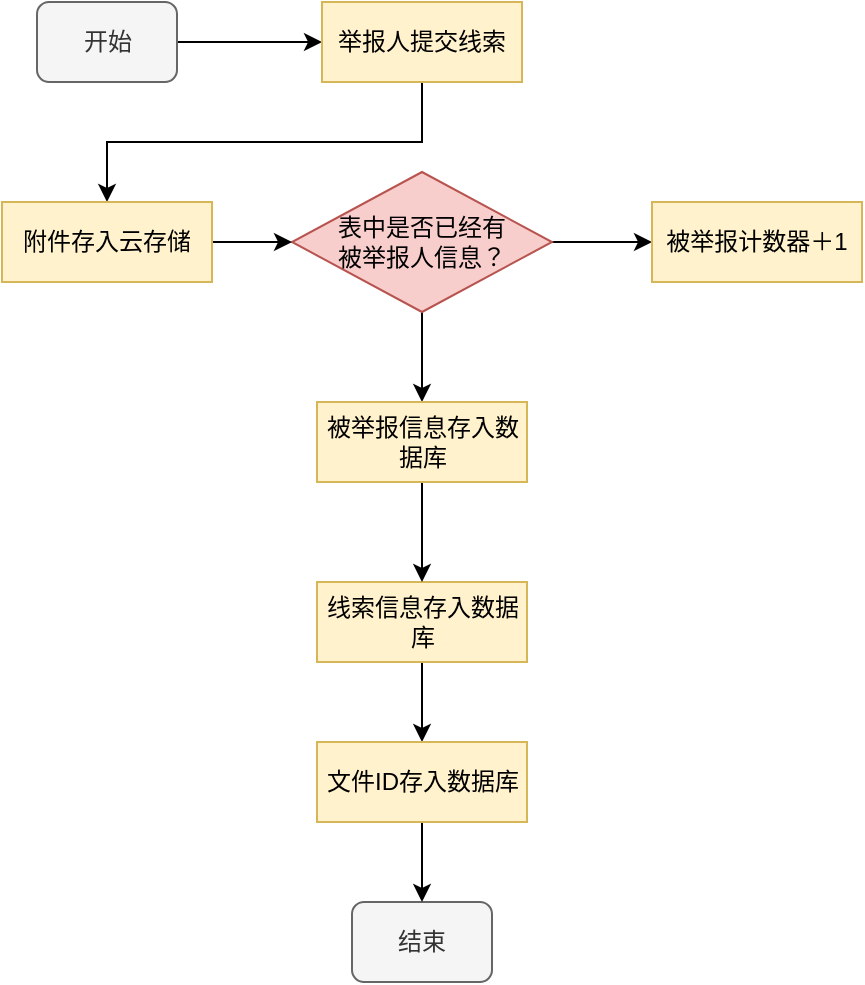 <mxfile version="18.1.3" type="github">
  <diagram id="qEYKWJYB6lUPqcc3MonS" name="Page-1">
    <mxGraphModel dx="1038" dy="547" grid="1" gridSize="10" guides="1" tooltips="1" connect="1" arrows="1" fold="1" page="1" pageScale="1" pageWidth="827" pageHeight="1169" math="0" shadow="0">
      <root>
        <mxCell id="0" />
        <mxCell id="1" parent="0" />
        <mxCell id="1FDm_MmRjg4e-9KDtzbT-15" value="" style="edgeStyle=orthogonalEdgeStyle;rounded=0;orthogonalLoop=1;jettySize=auto;html=1;" edge="1" parent="1" source="1FDm_MmRjg4e-9KDtzbT-1" target="1FDm_MmRjg4e-9KDtzbT-3">
          <mxGeometry relative="1" as="geometry" />
        </mxCell>
        <mxCell id="1FDm_MmRjg4e-9KDtzbT-1" value="开始" style="rounded=1;whiteSpace=wrap;html=1;fillColor=#f5f5f5;fontColor=#333333;strokeColor=#666666;" vertex="1" parent="1">
          <mxGeometry x="142.5" y="140" width="70" height="40" as="geometry" />
        </mxCell>
        <mxCell id="1FDm_MmRjg4e-9KDtzbT-2" value="结束" style="rounded=1;whiteSpace=wrap;html=1;fillColor=#f5f5f5;fontColor=#333333;strokeColor=#666666;" vertex="1" parent="1">
          <mxGeometry x="300" y="590" width="70" height="40" as="geometry" />
        </mxCell>
        <mxCell id="1FDm_MmRjg4e-9KDtzbT-18" style="edgeStyle=orthogonalEdgeStyle;rounded=0;orthogonalLoop=1;jettySize=auto;html=1;exitX=0.5;exitY=1;exitDx=0;exitDy=0;entryX=0.5;entryY=0;entryDx=0;entryDy=0;" edge="1" parent="1" source="1FDm_MmRjg4e-9KDtzbT-3" target="1FDm_MmRjg4e-9KDtzbT-10">
          <mxGeometry relative="1" as="geometry" />
        </mxCell>
        <mxCell id="1FDm_MmRjg4e-9KDtzbT-3" value="举报人提交线索" style="rounded=0;whiteSpace=wrap;html=1;fillColor=#fff2cc;strokeColor=#d6b656;" vertex="1" parent="1">
          <mxGeometry x="285" y="140" width="100" height="40" as="geometry" />
        </mxCell>
        <mxCell id="1FDm_MmRjg4e-9KDtzbT-20" value="" style="edgeStyle=orthogonalEdgeStyle;rounded=0;orthogonalLoop=1;jettySize=auto;html=1;" edge="1" parent="1" source="1FDm_MmRjg4e-9KDtzbT-5" target="1FDm_MmRjg4e-9KDtzbT-8">
          <mxGeometry relative="1" as="geometry" />
        </mxCell>
        <mxCell id="1FDm_MmRjg4e-9KDtzbT-21" value="" style="edgeStyle=orthogonalEdgeStyle;rounded=0;orthogonalLoop=1;jettySize=auto;html=1;" edge="1" parent="1" source="1FDm_MmRjg4e-9KDtzbT-5" target="1FDm_MmRjg4e-9KDtzbT-11">
          <mxGeometry relative="1" as="geometry" />
        </mxCell>
        <mxCell id="1FDm_MmRjg4e-9KDtzbT-5" value="表中是否已经有&lt;br&gt;被举报人信息？" style="rhombus;whiteSpace=wrap;html=1;fillColor=#f8cecc;strokeColor=#b85450;" vertex="1" parent="1">
          <mxGeometry x="270" y="225" width="130" height="70" as="geometry" />
        </mxCell>
        <mxCell id="1FDm_MmRjg4e-9KDtzbT-8" value="被举报计数器＋1" style="rounded=0;whiteSpace=wrap;html=1;fillColor=#fff2cc;strokeColor=#d6b656;" vertex="1" parent="1">
          <mxGeometry x="450" y="240" width="105" height="40" as="geometry" />
        </mxCell>
        <mxCell id="1FDm_MmRjg4e-9KDtzbT-23" value="" style="edgeStyle=orthogonalEdgeStyle;rounded=0;orthogonalLoop=1;jettySize=auto;html=1;" edge="1" parent="1" source="1FDm_MmRjg4e-9KDtzbT-9" target="1FDm_MmRjg4e-9KDtzbT-13">
          <mxGeometry relative="1" as="geometry" />
        </mxCell>
        <mxCell id="1FDm_MmRjg4e-9KDtzbT-9" value="线索信息存入数据库" style="rounded=0;whiteSpace=wrap;html=1;fillColor=#fff2cc;strokeColor=#d6b656;" vertex="1" parent="1">
          <mxGeometry x="282.5" y="430" width="105" height="40" as="geometry" />
        </mxCell>
        <mxCell id="1FDm_MmRjg4e-9KDtzbT-19" value="" style="edgeStyle=orthogonalEdgeStyle;rounded=0;orthogonalLoop=1;jettySize=auto;html=1;" edge="1" parent="1" source="1FDm_MmRjg4e-9KDtzbT-10" target="1FDm_MmRjg4e-9KDtzbT-5">
          <mxGeometry relative="1" as="geometry" />
        </mxCell>
        <mxCell id="1FDm_MmRjg4e-9KDtzbT-10" value="附件存入云存储" style="rounded=0;whiteSpace=wrap;html=1;fillColor=#fff2cc;strokeColor=#d6b656;" vertex="1" parent="1">
          <mxGeometry x="125" y="240" width="105" height="40" as="geometry" />
        </mxCell>
        <mxCell id="1FDm_MmRjg4e-9KDtzbT-22" value="" style="edgeStyle=orthogonalEdgeStyle;rounded=0;orthogonalLoop=1;jettySize=auto;html=1;" edge="1" parent="1" source="1FDm_MmRjg4e-9KDtzbT-11" target="1FDm_MmRjg4e-9KDtzbT-9">
          <mxGeometry relative="1" as="geometry" />
        </mxCell>
        <mxCell id="1FDm_MmRjg4e-9KDtzbT-11" value="被举报信息存入数据库" style="rounded=0;whiteSpace=wrap;html=1;fillColor=#fff2cc;strokeColor=#d6b656;" vertex="1" parent="1">
          <mxGeometry x="282.5" y="340" width="105" height="40" as="geometry" />
        </mxCell>
        <mxCell id="1FDm_MmRjg4e-9KDtzbT-24" value="" style="edgeStyle=orthogonalEdgeStyle;rounded=0;orthogonalLoop=1;jettySize=auto;html=1;" edge="1" parent="1" source="1FDm_MmRjg4e-9KDtzbT-13" target="1FDm_MmRjg4e-9KDtzbT-2">
          <mxGeometry relative="1" as="geometry" />
        </mxCell>
        <mxCell id="1FDm_MmRjg4e-9KDtzbT-13" value="文件ID存入数据库" style="rounded=0;whiteSpace=wrap;html=1;fillColor=#fff2cc;strokeColor=#d6b656;" vertex="1" parent="1">
          <mxGeometry x="282.5" y="510" width="105" height="40" as="geometry" />
        </mxCell>
      </root>
    </mxGraphModel>
  </diagram>
</mxfile>
